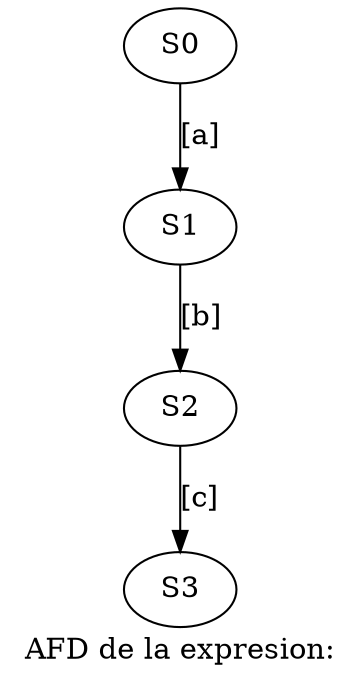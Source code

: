 digraph dot{
label = "AFD de la expresion:";
S0[label = "S0"];
S0->S1[label="[a]"];
S1[label = "S1"];
S1->S2[label="[b]"];
S2[label = "S2"];
S2->S3[label="[c]"];
S3[label = "S3"];

}
